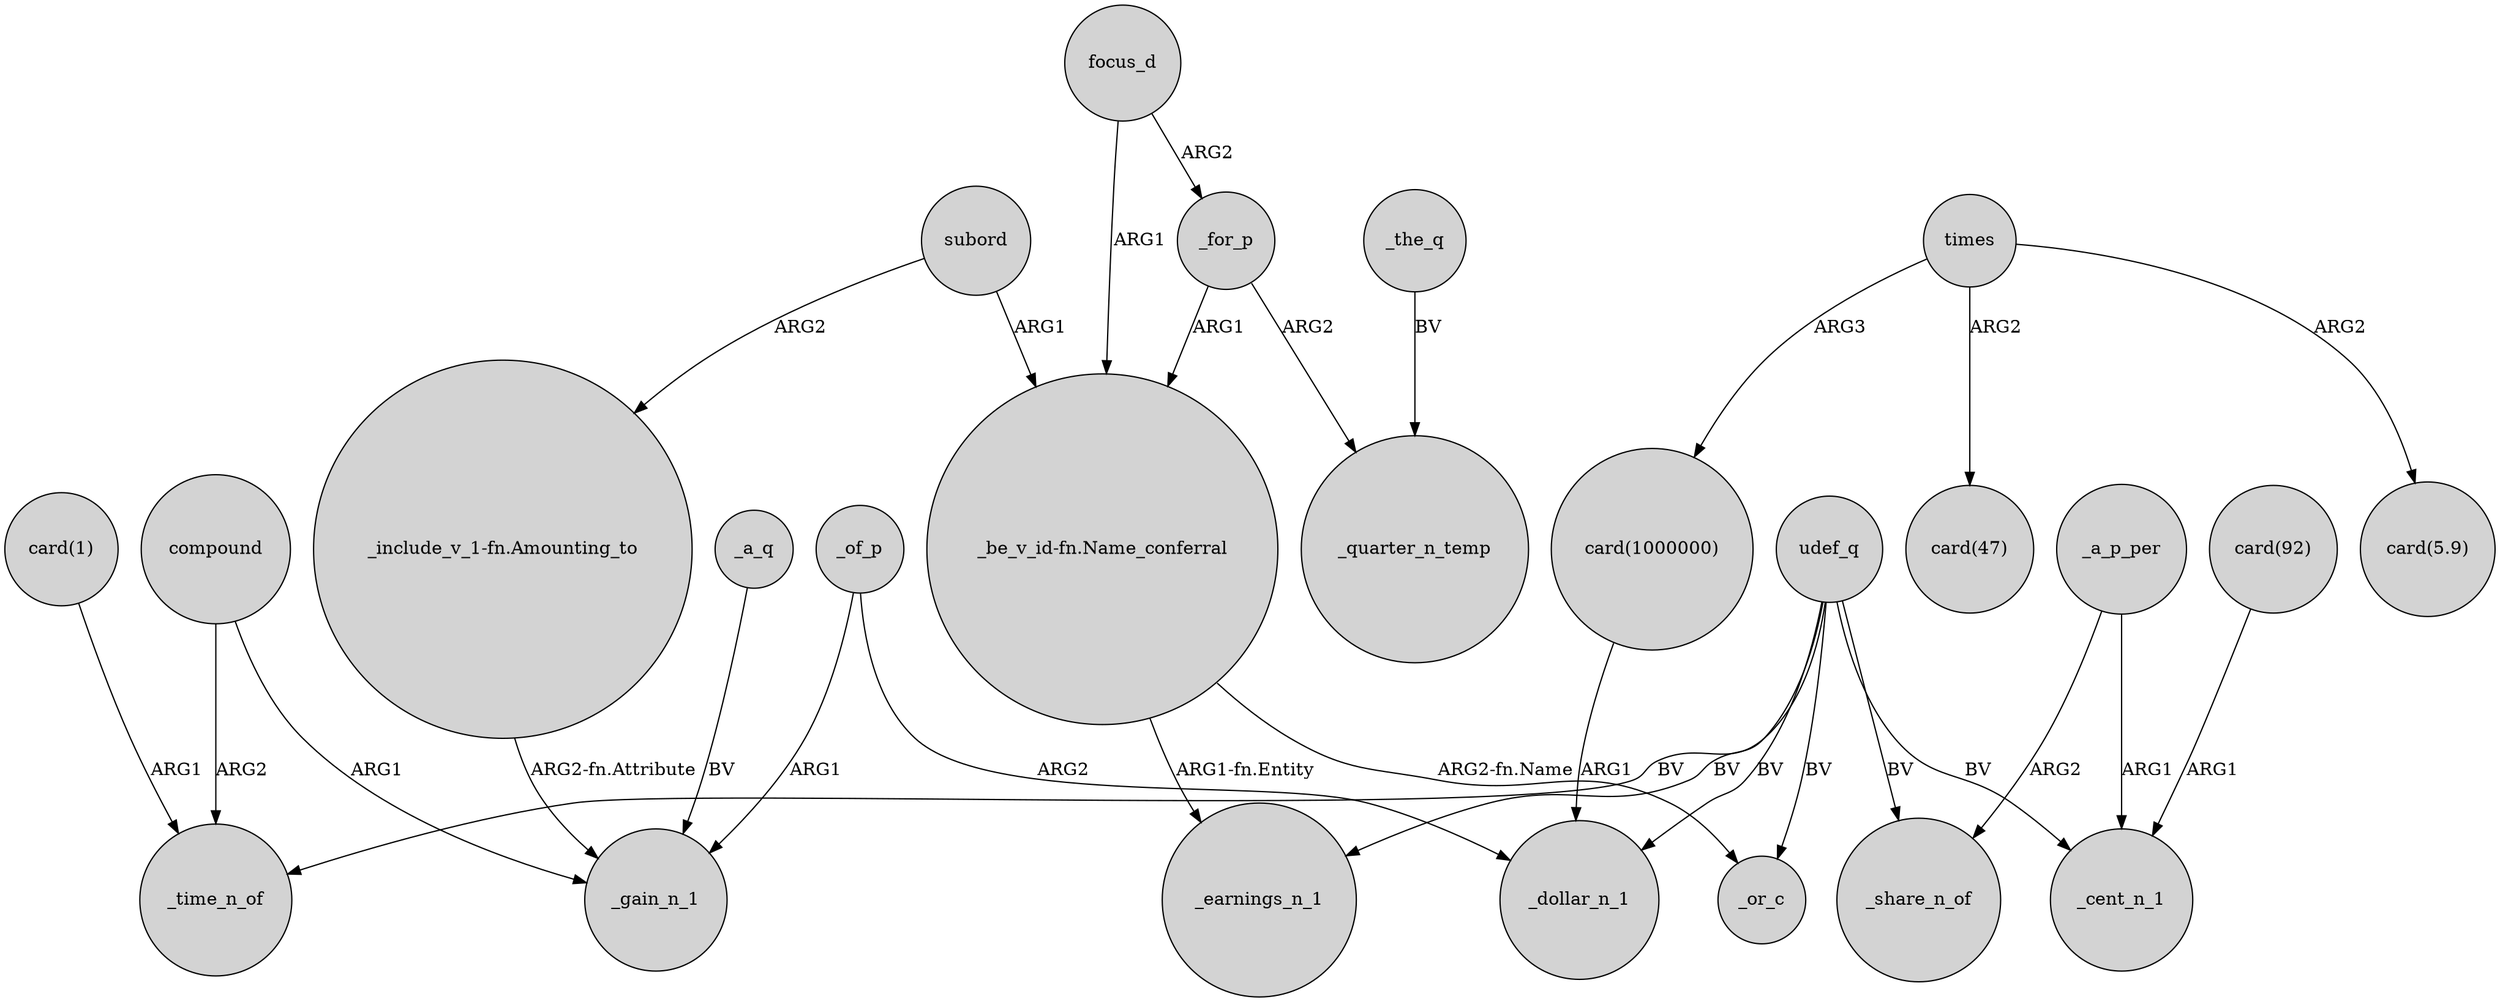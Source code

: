 digraph {
	node [shape=circle style=filled]
	_for_p -> "_be_v_id-fn.Name_conferral" [label=ARG1]
	udef_q -> _time_n_of [label=BV]
	_a_p_per -> _cent_n_1 [label=ARG1]
	"_be_v_id-fn.Name_conferral" -> _or_c [label="ARG2-fn.Name"]
	times -> "card(47)" [label=ARG2]
	_the_q -> _quarter_n_temp [label=BV]
	times -> "card(1000000)" [label=ARG3]
	"card(92)" -> _cent_n_1 [label=ARG1]
	"_include_v_1-fn.Amounting_to" -> _gain_n_1 [label="ARG2-fn.Attribute"]
	_of_p -> _gain_n_1 [label=ARG1]
	udef_q -> _cent_n_1 [label=BV]
	subord -> "_be_v_id-fn.Name_conferral" [label=ARG1]
	udef_q -> _or_c [label=BV]
	focus_d -> "_be_v_id-fn.Name_conferral" [label=ARG1]
	"_be_v_id-fn.Name_conferral" -> _earnings_n_1 [label="ARG1-fn.Entity"]
	_a_p_per -> _share_n_of [label=ARG2]
	udef_q -> _earnings_n_1 [label=BV]
	_for_p -> _quarter_n_temp [label=ARG2]
	udef_q -> _share_n_of [label=BV]
	udef_q -> _dollar_n_1 [label=BV]
	_a_q -> _gain_n_1 [label=BV]
	"card(1000000)" -> _dollar_n_1 [label=ARG1]
	subord -> "_include_v_1-fn.Amounting_to" [label=ARG2]
	"card(1)" -> _time_n_of [label=ARG1]
	compound -> _time_n_of [label=ARG2]
	compound -> _gain_n_1 [label=ARG1]
	focus_d -> _for_p [label=ARG2]
	_of_p -> _dollar_n_1 [label=ARG2]
	times -> "card(5.9)" [label=ARG2]
}
